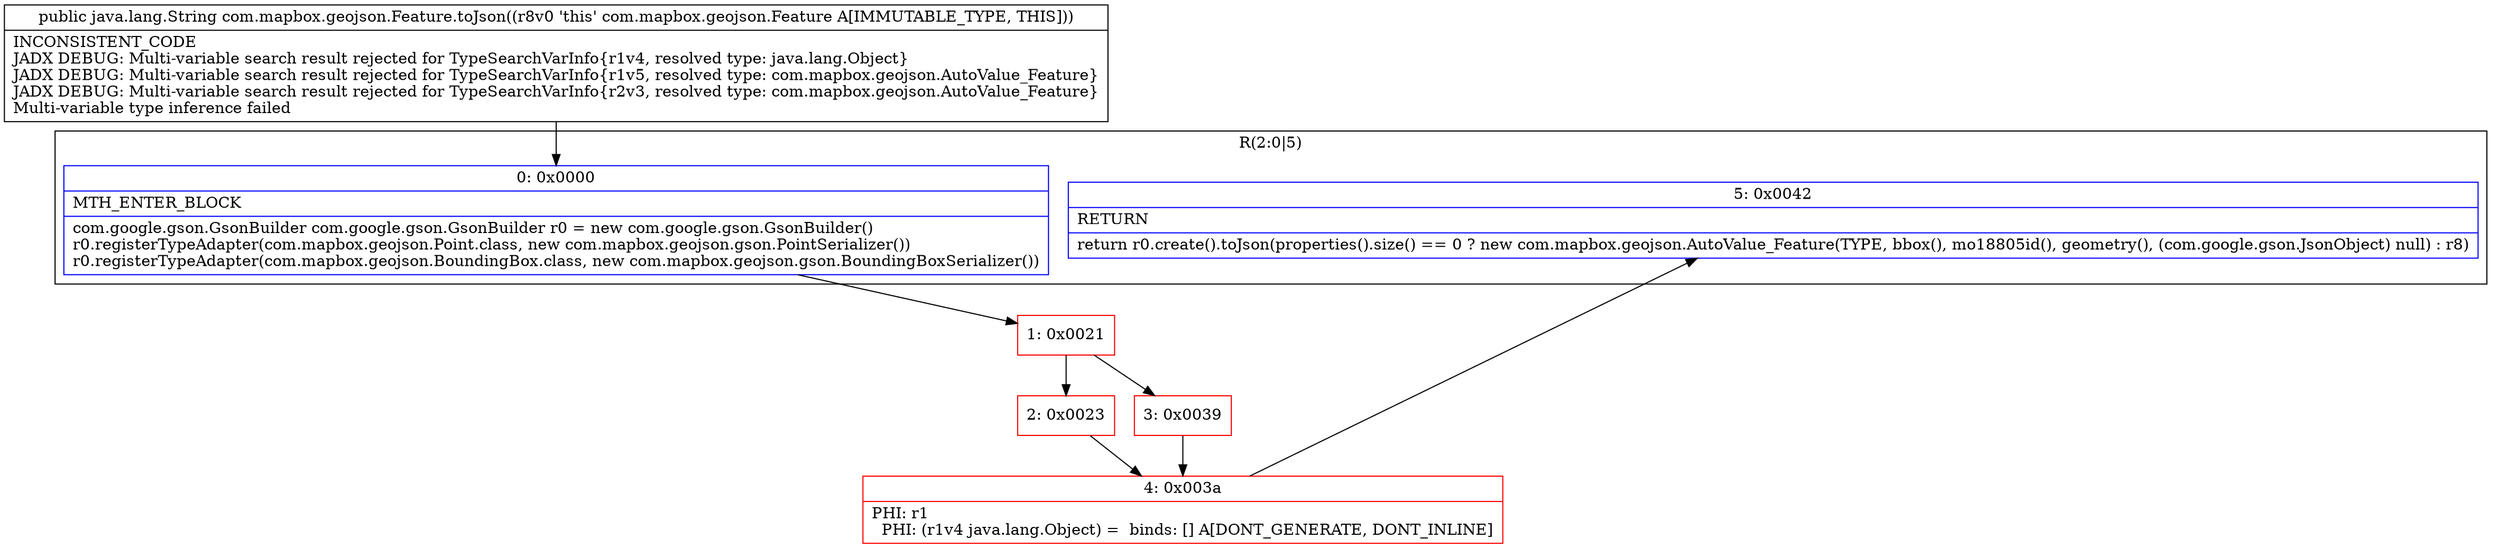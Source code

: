digraph "CFG forcom.mapbox.geojson.Feature.toJson()Ljava\/lang\/String;" {
subgraph cluster_Region_276174410 {
label = "R(2:0|5)";
node [shape=record,color=blue];
Node_0 [shape=record,label="{0\:\ 0x0000|MTH_ENTER_BLOCK\l|com.google.gson.GsonBuilder com.google.gson.GsonBuilder r0 = new com.google.gson.GsonBuilder()\lr0.registerTypeAdapter(com.mapbox.geojson.Point.class, new com.mapbox.geojson.gson.PointSerializer())\lr0.registerTypeAdapter(com.mapbox.geojson.BoundingBox.class, new com.mapbox.geojson.gson.BoundingBoxSerializer())\l}"];
Node_5 [shape=record,label="{5\:\ 0x0042|RETURN\l|return r0.create().toJson(properties().size() == 0 ? new com.mapbox.geojson.AutoValue_Feature(TYPE, bbox(), mo18805id(), geometry(), (com.google.gson.JsonObject) null) : r8)\l}"];
}
Node_1 [shape=record,color=red,label="{1\:\ 0x0021}"];
Node_2 [shape=record,color=red,label="{2\:\ 0x0023}"];
Node_3 [shape=record,color=red,label="{3\:\ 0x0039}"];
Node_4 [shape=record,color=red,label="{4\:\ 0x003a|PHI: r1 \l  PHI: (r1v4 java.lang.Object) =  binds: [] A[DONT_GENERATE, DONT_INLINE]\l}"];
MethodNode[shape=record,label="{public java.lang.String com.mapbox.geojson.Feature.toJson((r8v0 'this' com.mapbox.geojson.Feature A[IMMUTABLE_TYPE, THIS]))  | INCONSISTENT_CODE\lJADX DEBUG: Multi\-variable search result rejected for TypeSearchVarInfo\{r1v4, resolved type: java.lang.Object\}\lJADX DEBUG: Multi\-variable search result rejected for TypeSearchVarInfo\{r1v5, resolved type: com.mapbox.geojson.AutoValue_Feature\}\lJADX DEBUG: Multi\-variable search result rejected for TypeSearchVarInfo\{r2v3, resolved type: com.mapbox.geojson.AutoValue_Feature\}\lMulti\-variable type inference failed\l}"];
MethodNode -> Node_0;
Node_0 -> Node_1;
Node_1 -> Node_2;
Node_1 -> Node_3;
Node_2 -> Node_4;
Node_3 -> Node_4;
Node_4 -> Node_5;
}

